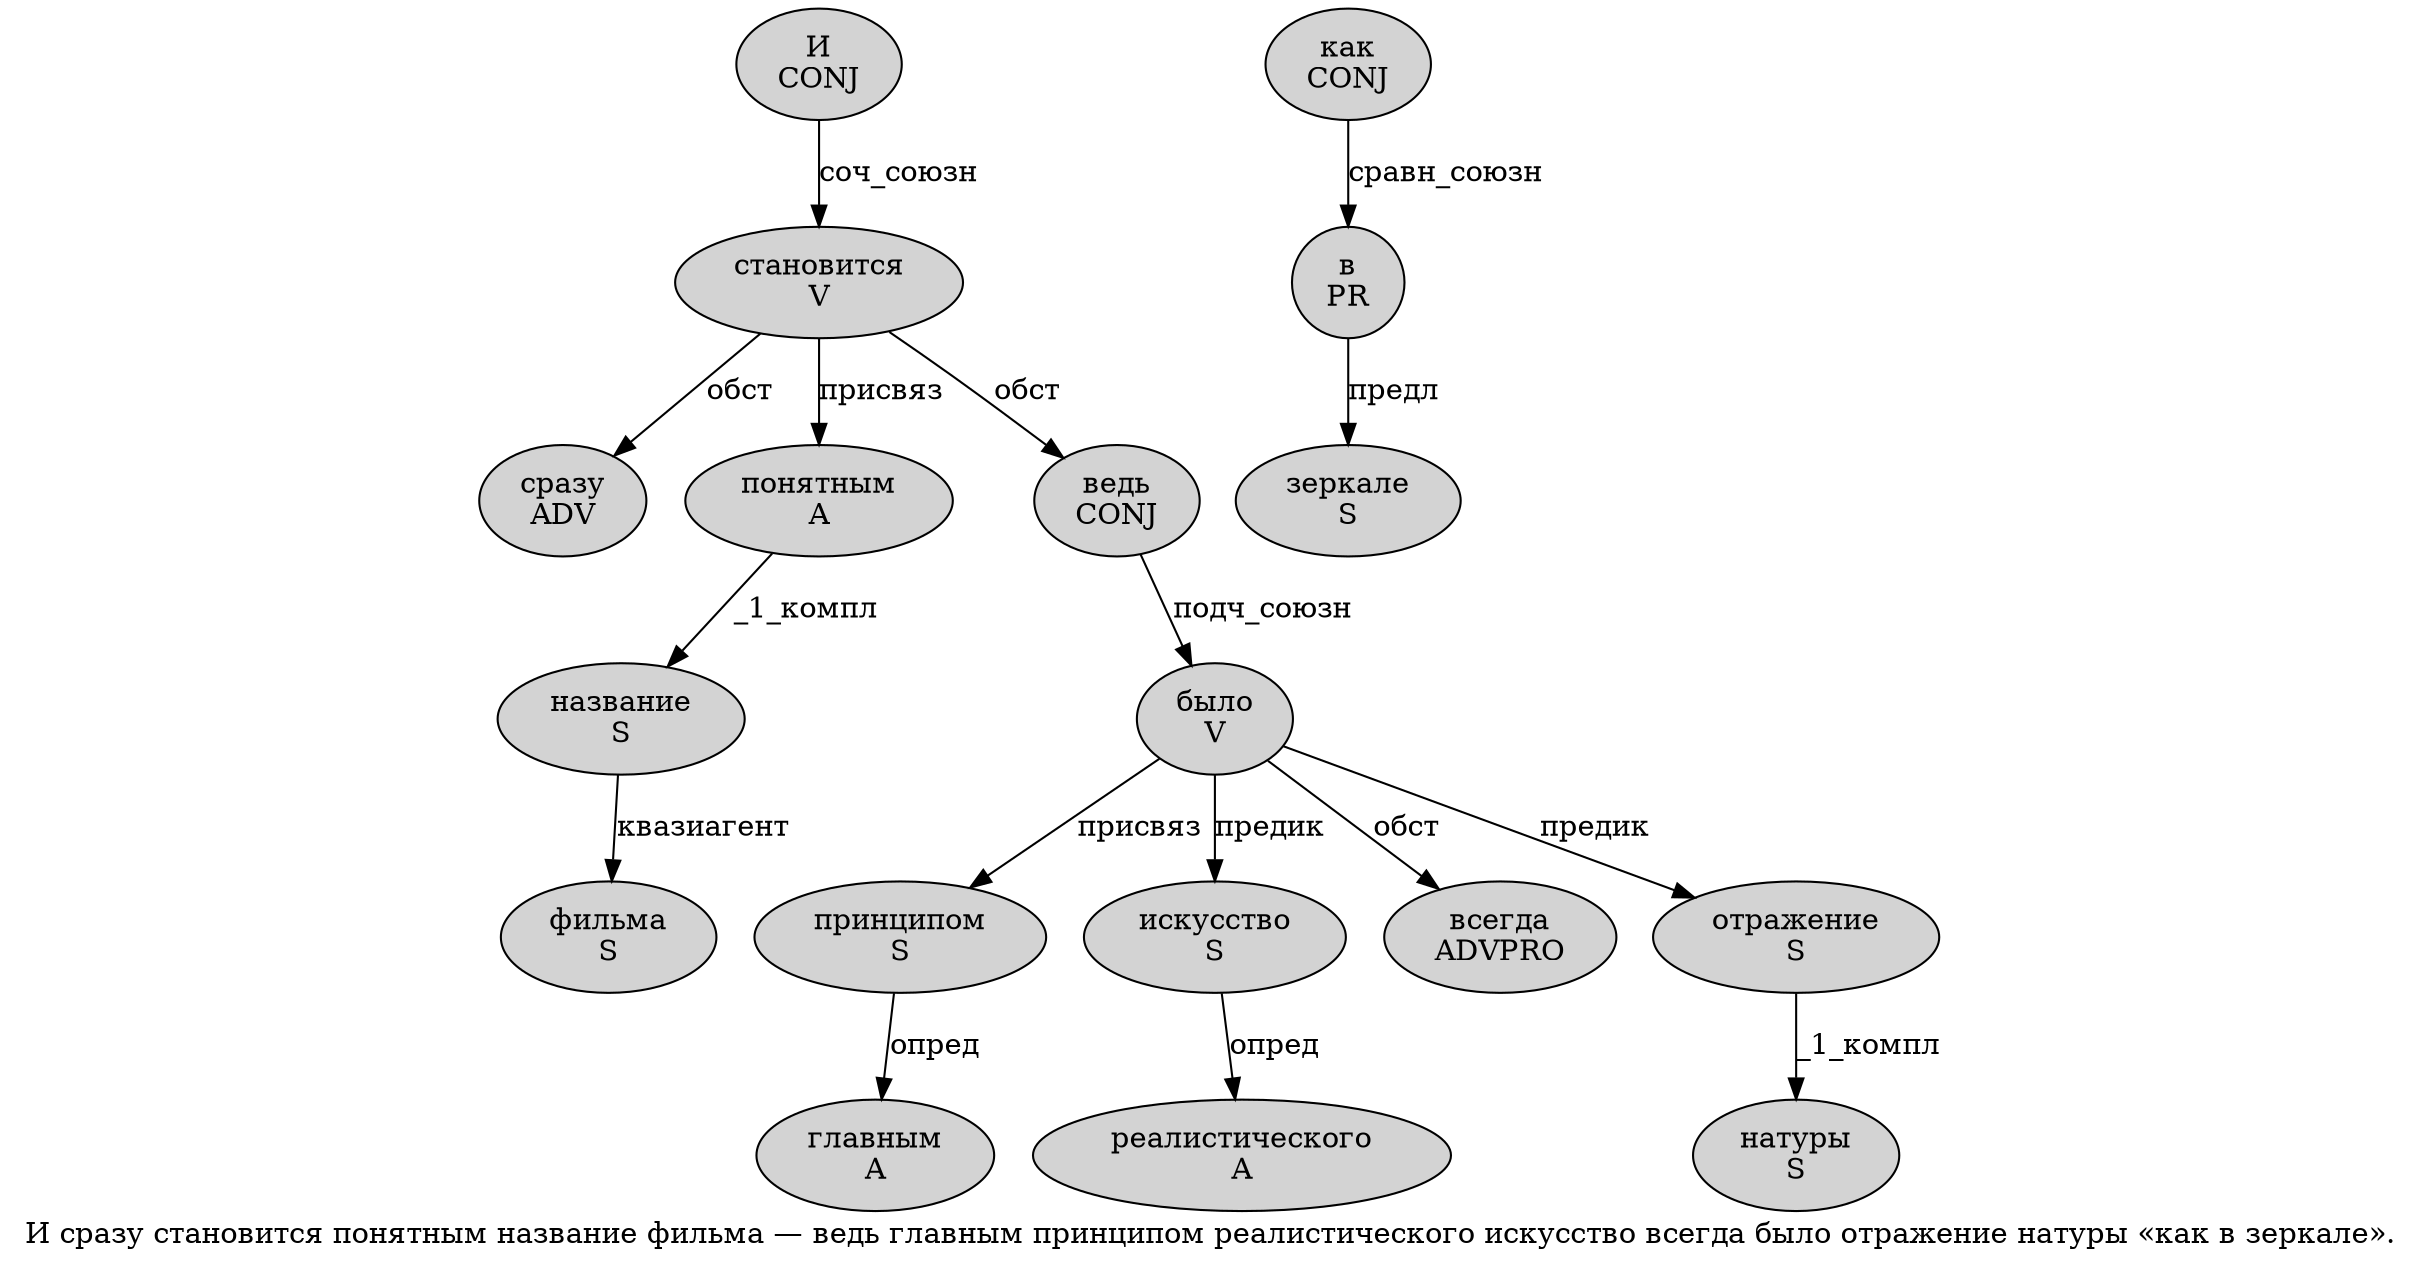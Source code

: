 digraph SENTENCE_2087 {
	graph [label="И сразу становится понятным название фильма — ведь главным принципом реалистического искусство всегда было отражение натуры «как в зеркале»."]
	node [style=filled]
		0 [label="И
CONJ" color="" fillcolor=lightgray penwidth=1 shape=ellipse]
		1 [label="сразу
ADV" color="" fillcolor=lightgray penwidth=1 shape=ellipse]
		2 [label="становится
V" color="" fillcolor=lightgray penwidth=1 shape=ellipse]
		3 [label="понятным
A" color="" fillcolor=lightgray penwidth=1 shape=ellipse]
		4 [label="название
S" color="" fillcolor=lightgray penwidth=1 shape=ellipse]
		5 [label="фильма
S" color="" fillcolor=lightgray penwidth=1 shape=ellipse]
		7 [label="ведь
CONJ" color="" fillcolor=lightgray penwidth=1 shape=ellipse]
		8 [label="главным
A" color="" fillcolor=lightgray penwidth=1 shape=ellipse]
		9 [label="принципом
S" color="" fillcolor=lightgray penwidth=1 shape=ellipse]
		10 [label="реалистического
A" color="" fillcolor=lightgray penwidth=1 shape=ellipse]
		11 [label="искусство
S" color="" fillcolor=lightgray penwidth=1 shape=ellipse]
		12 [label="всегда
ADVPRO" color="" fillcolor=lightgray penwidth=1 shape=ellipse]
		13 [label="было
V" color="" fillcolor=lightgray penwidth=1 shape=ellipse]
		14 [label="отражение
S" color="" fillcolor=lightgray penwidth=1 shape=ellipse]
		15 [label="натуры
S" color="" fillcolor=lightgray penwidth=1 shape=ellipse]
		17 [label="как
CONJ" color="" fillcolor=lightgray penwidth=1 shape=ellipse]
		18 [label="в
PR" color="" fillcolor=lightgray penwidth=1 shape=ellipse]
		19 [label="зеркале
S" color="" fillcolor=lightgray penwidth=1 shape=ellipse]
			0 -> 2 [label="соч_союзн"]
			2 -> 1 [label="обст"]
			2 -> 3 [label="присвяз"]
			2 -> 7 [label="обст"]
			4 -> 5 [label="квазиагент"]
			14 -> 15 [label="_1_компл"]
			13 -> 9 [label="присвяз"]
			13 -> 11 [label="предик"]
			13 -> 12 [label="обст"]
			13 -> 14 [label="предик"]
			18 -> 19 [label="предл"]
			3 -> 4 [label="_1_компл"]
			11 -> 10 [label="опред"]
			7 -> 13 [label="подч_союзн"]
			17 -> 18 [label="сравн_союзн"]
			9 -> 8 [label="опред"]
}